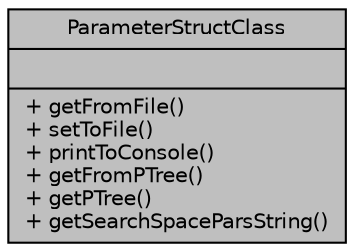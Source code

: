 digraph "ParameterStructClass"
{
  edge [fontname="Helvetica",fontsize="10",labelfontname="Helvetica",labelfontsize="10"];
  node [fontname="Helvetica",fontsize="10",shape=record];
  Node1 [label="{ParameterStructClass\n||+ getFromFile()\l+ setToFile()\l+ printToConsole()\l+ getFromPTree()\l+ getPTree()\l+ getSearchSpaceParsString()\l}",height=0.2,width=0.4,color="black", fillcolor="grey75", style="filled", fontcolor="black"];
}
